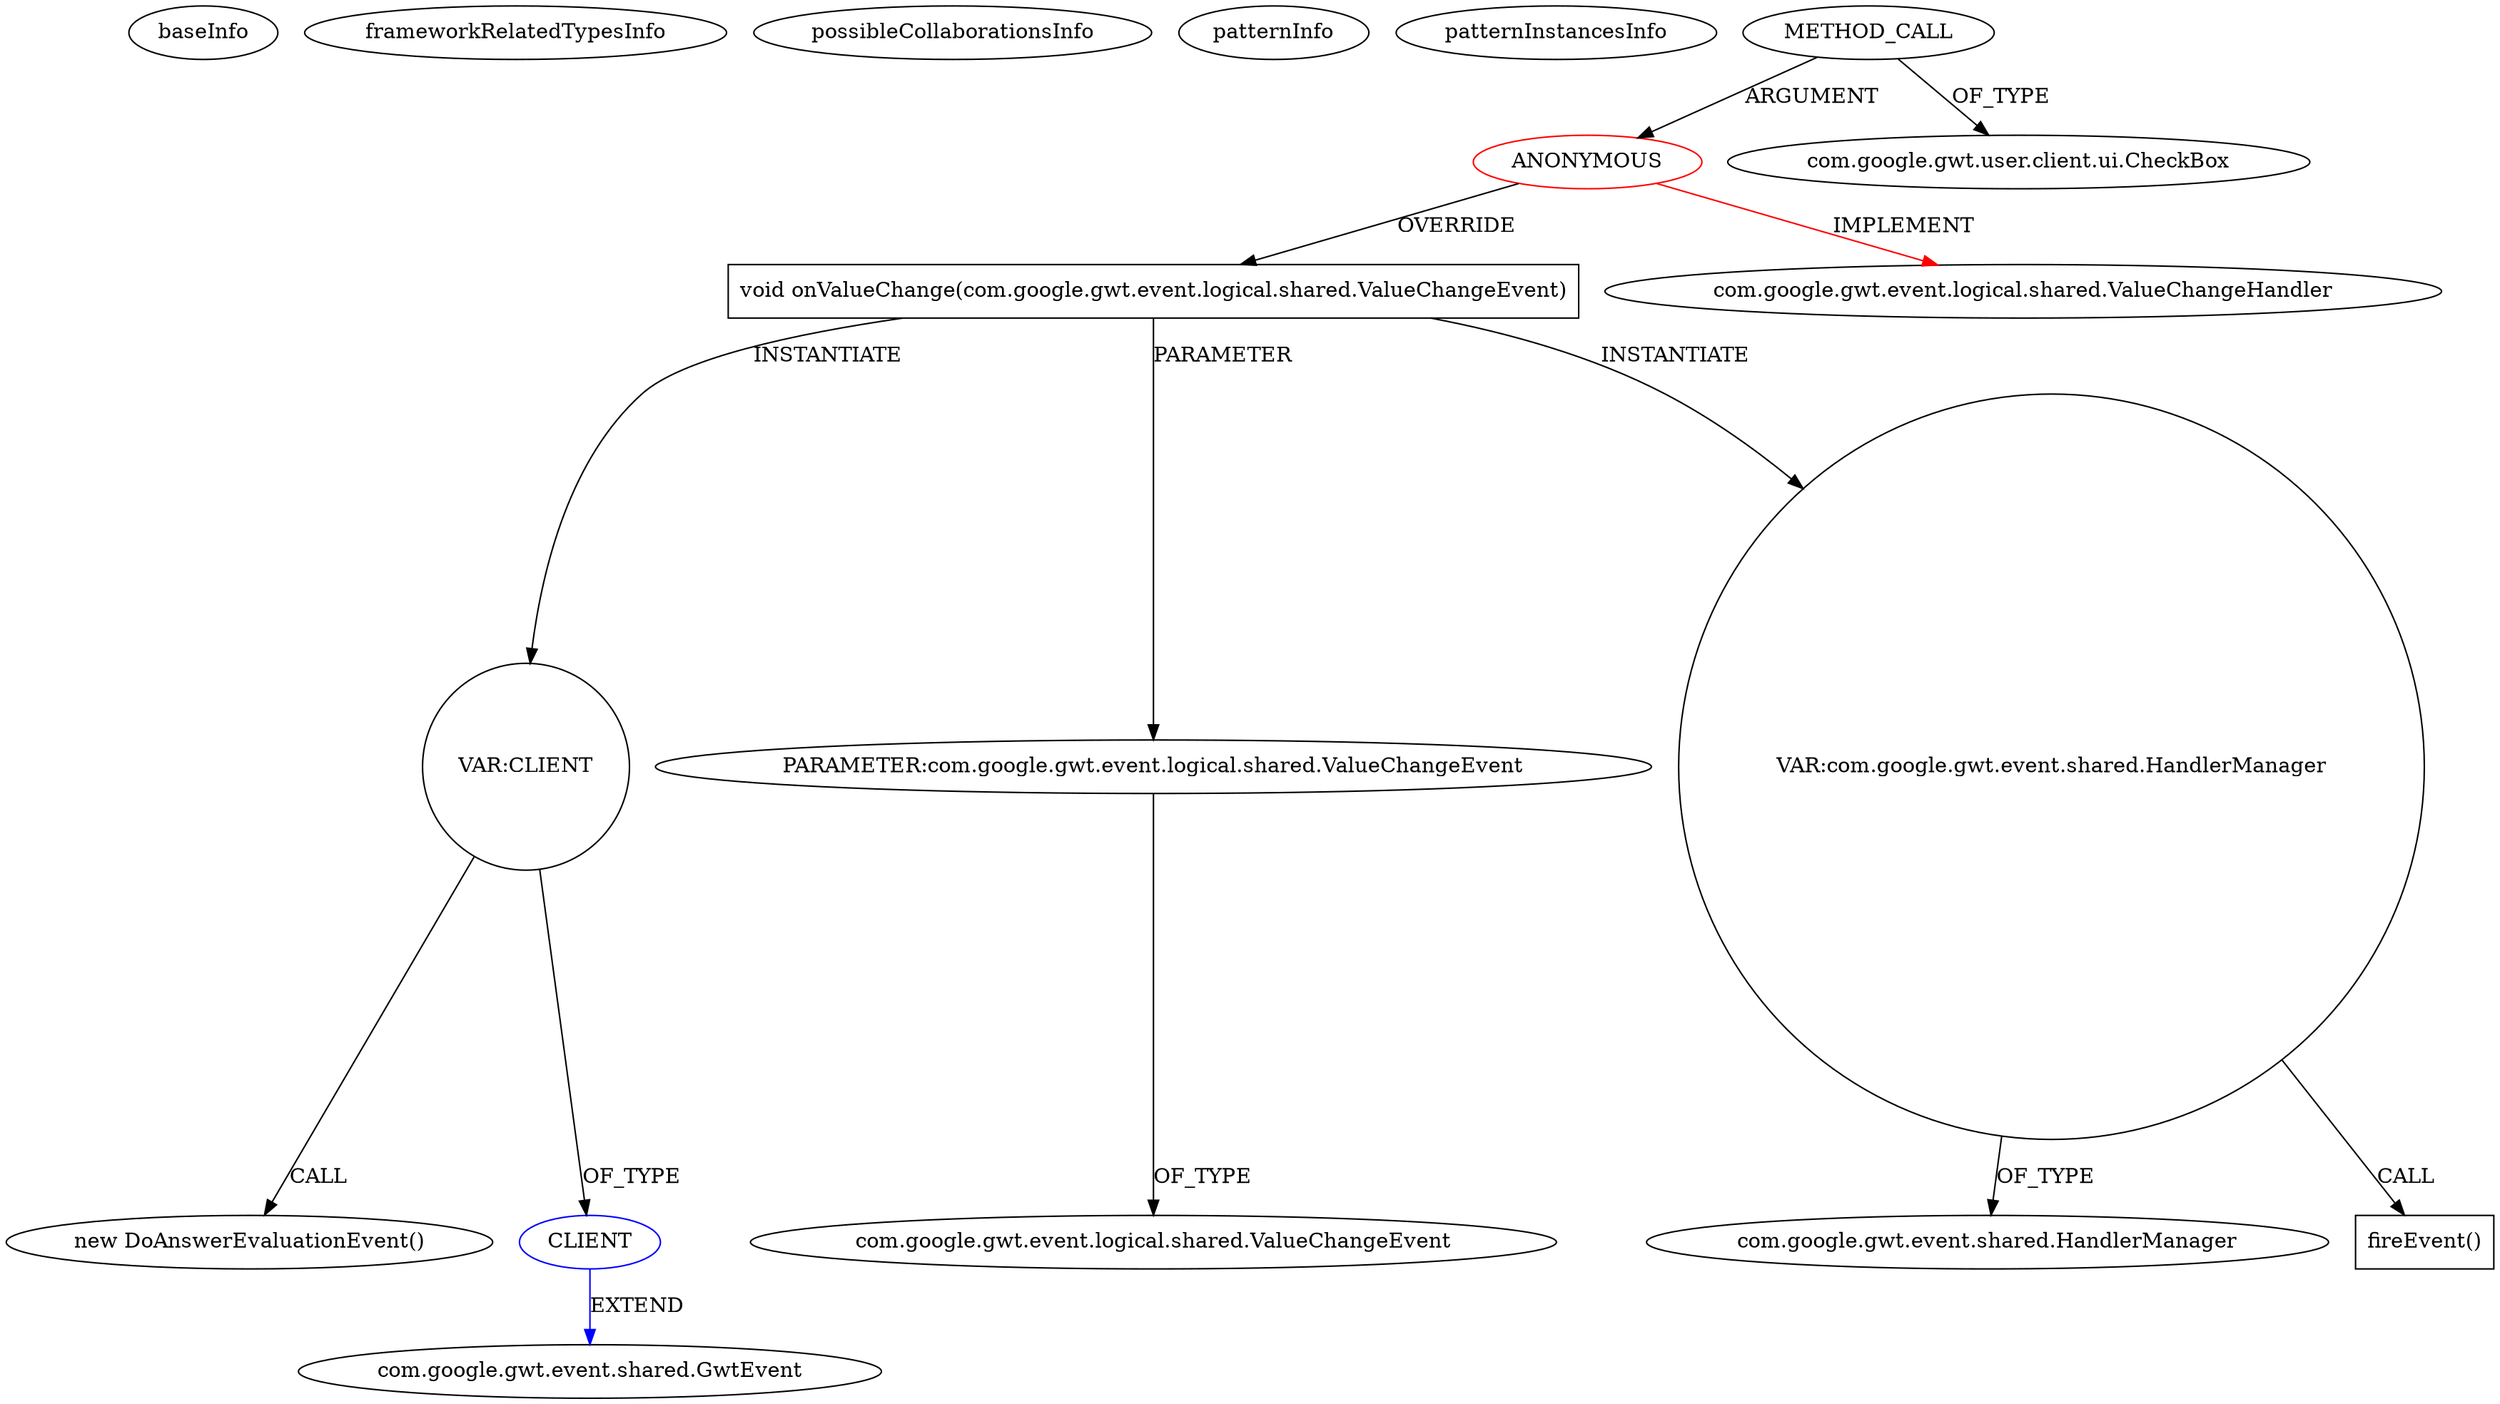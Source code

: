 digraph {
baseInfo[graphId=1339,category="pattern",isAnonymous=true,possibleRelation=true]
frameworkRelatedTypesInfo[0="com.google.gwt.event.logical.shared.ValueChangeHandler"]
possibleCollaborationsInfo[0="1339~INSTANTIATION-OVERRIDING_METHOD_DECLARATION-~com.google.gwt.event.logical.shared.ValueChangeHandler ~com.google.gwt.event.shared.GwtEvent ~true~false"]
patternInfo[frequency=2.0,patternRootClient=0]
patternInstancesInfo[0="Tok-Ziraja222~/Tok-Ziraja222/Ziraja222-master/src/ziraja/client/widgets/AnswerGrid.java~void createCheckBoxes(ziraja.shared.Letter,int)~434"]
10[label="new DoAnswerEvaluationEvent()",vertexType="CONSTRUCTOR_CALL",isFrameworkType=false]
11[label="VAR:CLIENT",vertexType="VARIABLE_EXPRESION",isFrameworkType=false,shape=circle]
4[label="void onValueChange(com.google.gwt.event.logical.shared.ValueChangeEvent)",vertexType="OVERRIDING_METHOD_DECLARATION",isFrameworkType=false,shape=box]
5[label="PARAMETER:com.google.gwt.event.logical.shared.ValueChangeEvent",vertexType="PARAMETER_DECLARATION",isFrameworkType=false]
0[label="ANONYMOUS",vertexType="ROOT_ANONYMOUS_DECLARATION",isFrameworkType=false,color=red]
1[label="com.google.gwt.event.logical.shared.ValueChangeHandler",vertexType="FRAMEWORK_INTERFACE_TYPE",isFrameworkType=false]
2[label="METHOD_CALL",vertexType="OUTSIDE_CALL",isFrameworkType=false]
7[label="VAR:com.google.gwt.event.shared.HandlerManager",vertexType="VARIABLE_EXPRESION",isFrameworkType=false,shape=circle]
9[label="com.google.gwt.event.shared.HandlerManager",vertexType="FRAMEWORK_CLASS_TYPE",isFrameworkType=false]
6[label="com.google.gwt.event.logical.shared.ValueChangeEvent",vertexType="FRAMEWORK_CLASS_TYPE",isFrameworkType=false]
8[label="fireEvent()",vertexType="INSIDE_CALL",isFrameworkType=false,shape=box]
3[label="com.google.gwt.user.client.ui.CheckBox",vertexType="FRAMEWORK_CLASS_TYPE",isFrameworkType=false]
12[label="CLIENT",vertexType="REFERENCE_CLIENT_CLASS_DECLARATION",isFrameworkType=false,color=blue]
13[label="com.google.gwt.event.shared.GwtEvent",vertexType="FRAMEWORK_CLASS_TYPE",isFrameworkType=false]
11->12[label="OF_TYPE"]
2->3[label="OF_TYPE"]
4->5[label="PARAMETER"]
11->10[label="CALL"]
7->8[label="CALL"]
5->6[label="OF_TYPE"]
12->13[label="EXTEND",color=blue]
0->4[label="OVERRIDE"]
4->7[label="INSTANTIATE"]
0->1[label="IMPLEMENT",color=red]
7->9[label="OF_TYPE"]
2->0[label="ARGUMENT"]
4->11[label="INSTANTIATE"]
}
